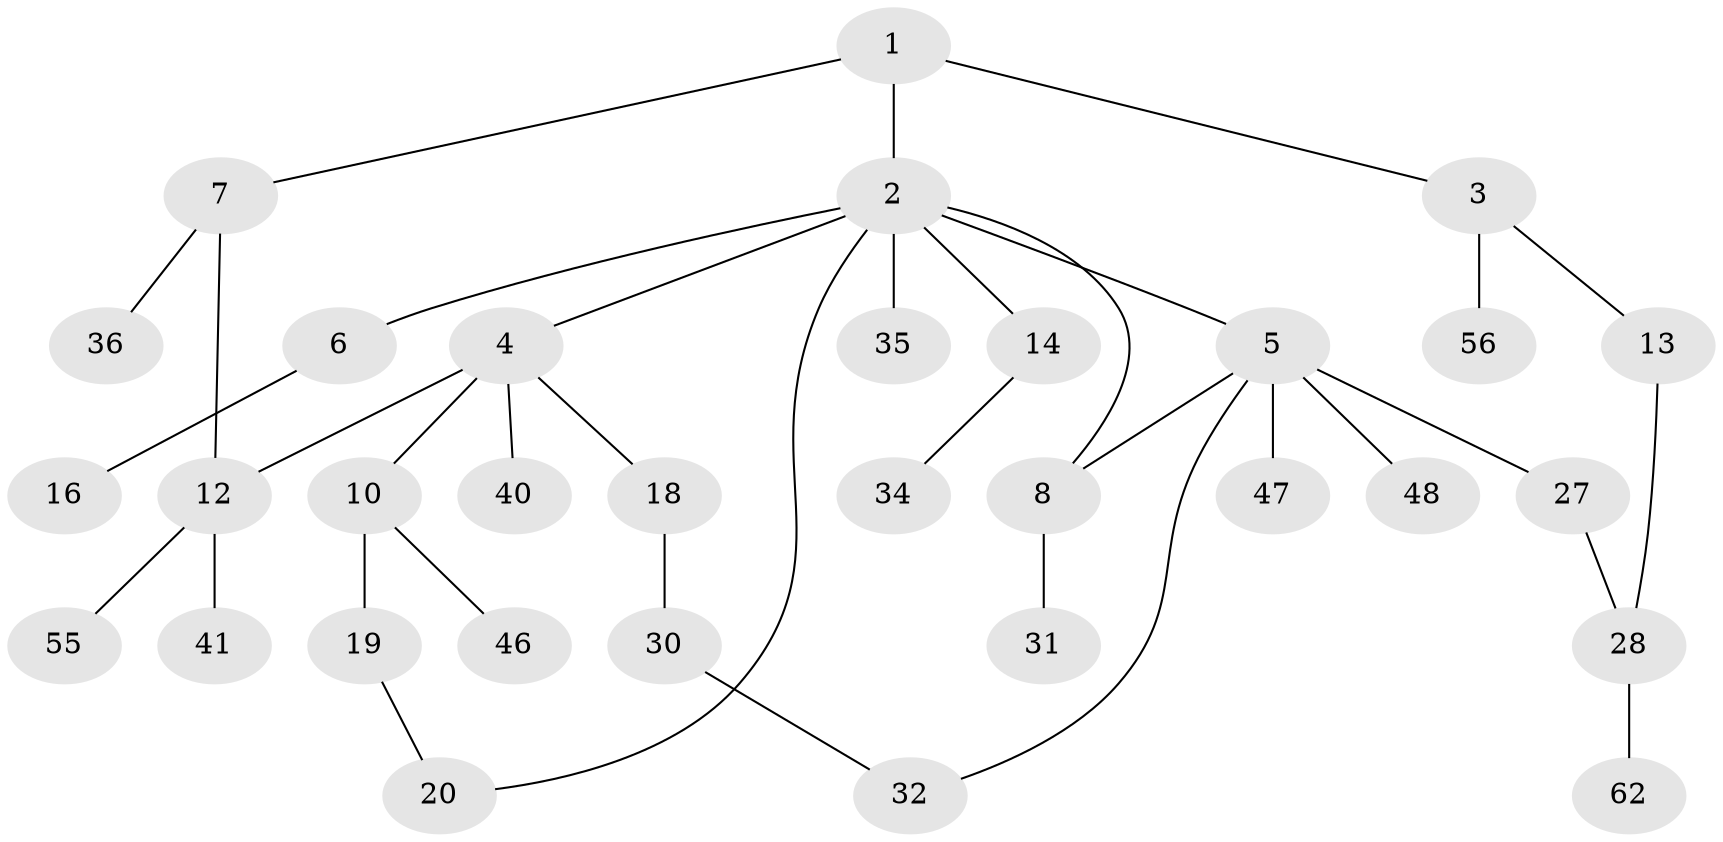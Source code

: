 // original degree distribution, {3: 0.140625, 8: 0.015625, 4: 0.125, 2: 0.359375, 7: 0.015625, 1: 0.34375}
// Generated by graph-tools (version 1.1) at 2025/13/03/09/25 04:13:17]
// undirected, 32 vertices, 36 edges
graph export_dot {
graph [start="1"]
  node [color=gray90,style=filled];
  1;
  2;
  3;
  4 [super="+9+24"];
  5 [super="+43+11+42"];
  6;
  7 [super="+17"];
  8 [super="+44"];
  10 [super="+15+38"];
  12;
  13 [super="+64+22"];
  14;
  16;
  18;
  19;
  20 [super="+50+26+39"];
  27;
  28;
  30;
  31;
  32 [super="+52"];
  34;
  35 [super="+51"];
  36;
  40 [super="+49"];
  41;
  46;
  47;
  48;
  55;
  56 [super="+61"];
  62;
  1 -- 2;
  1 -- 3;
  1 -- 7;
  2 -- 4;
  2 -- 5;
  2 -- 6;
  2 -- 8;
  2 -- 14;
  2 -- 35;
  2 -- 20;
  3 -- 13;
  3 -- 56 [weight=2];
  4 -- 10 [weight=2];
  4 -- 18;
  4 -- 40;
  4 -- 12;
  5 -- 8;
  5 -- 47;
  5 -- 32;
  5 -- 27;
  5 -- 48;
  6 -- 16;
  7 -- 12;
  7 -- 36;
  8 -- 31;
  10 -- 46;
  10 -- 19;
  12 -- 41;
  12 -- 55;
  13 -- 28;
  14 -- 34;
  18 -- 30;
  19 -- 20;
  27 -- 28;
  28 -- 62;
  30 -- 32;
}
